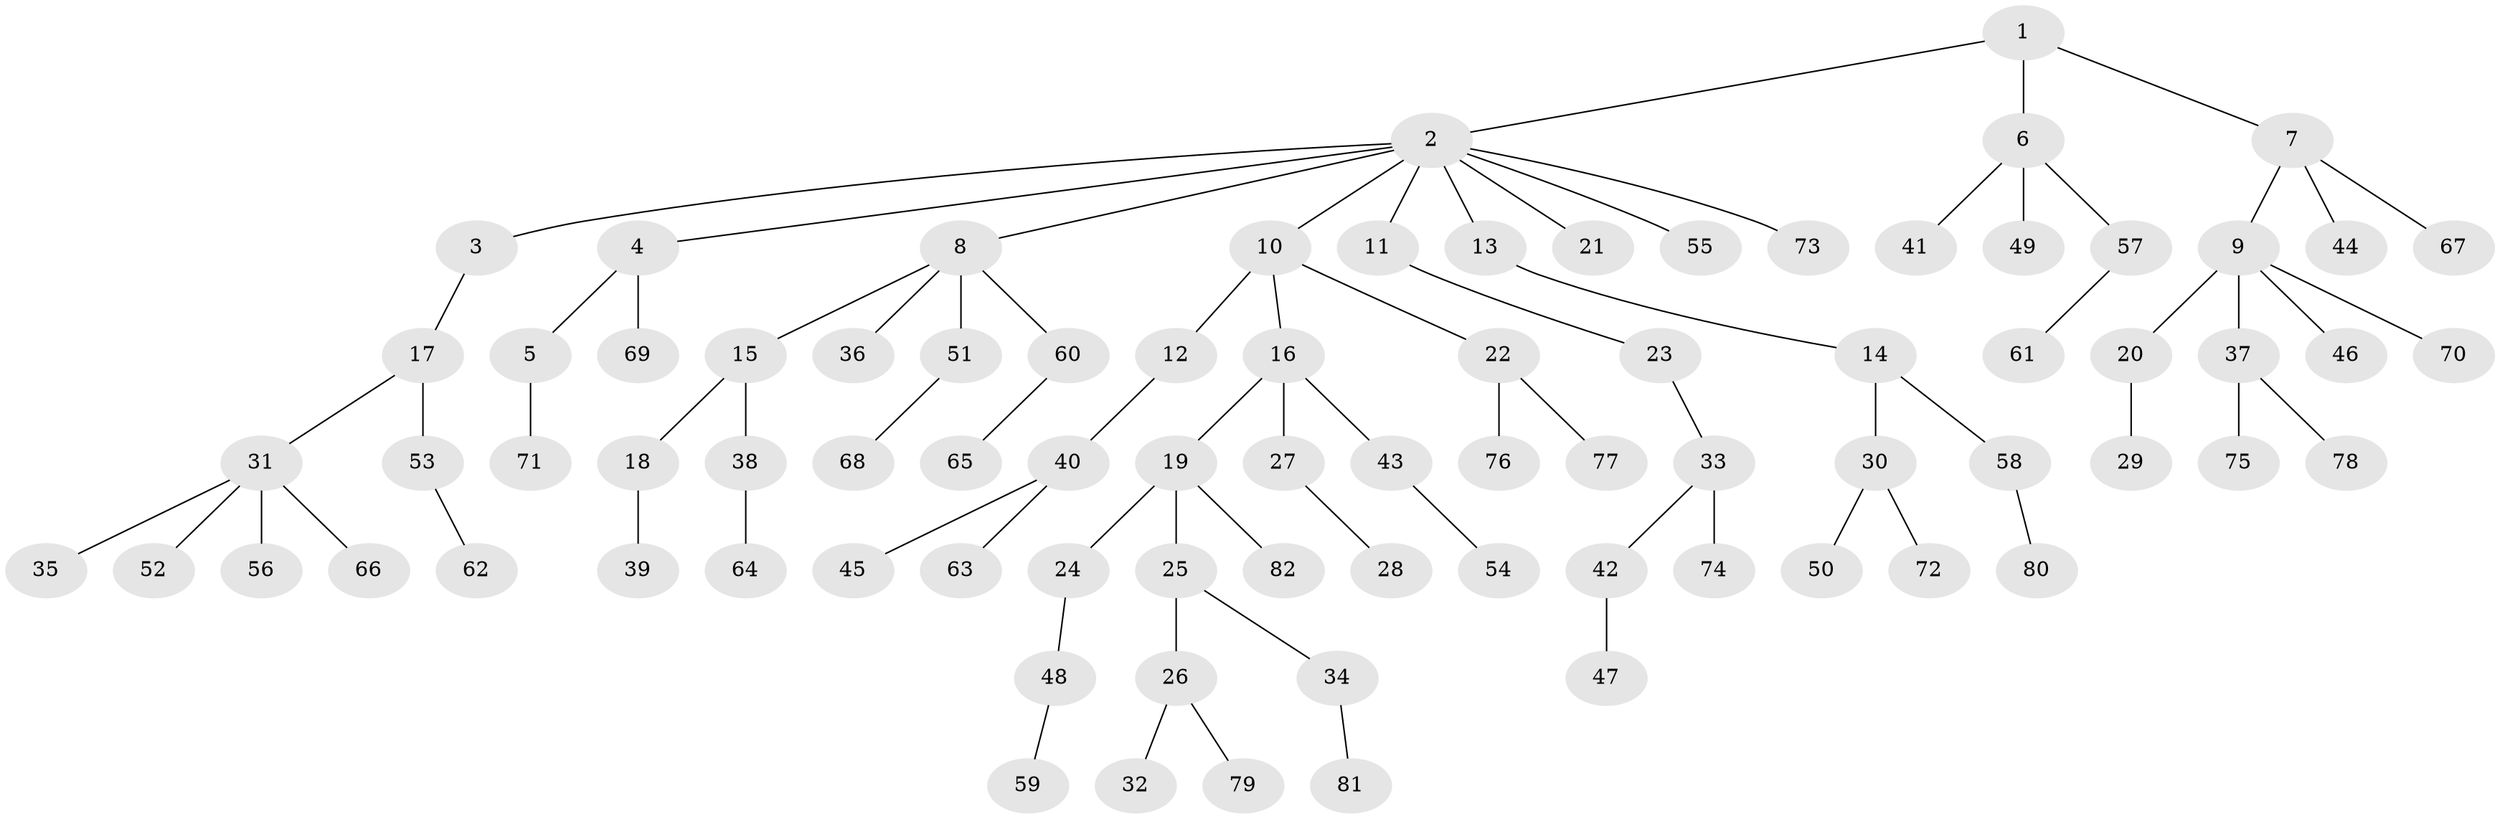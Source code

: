 // coarse degree distribution, {1: 0.9583333333333334, 23: 0.041666666666666664}
// Generated by graph-tools (version 1.1) at 2025/55/03/04/25 21:55:49]
// undirected, 82 vertices, 81 edges
graph export_dot {
graph [start="1"]
  node [color=gray90,style=filled];
  1;
  2;
  3;
  4;
  5;
  6;
  7;
  8;
  9;
  10;
  11;
  12;
  13;
  14;
  15;
  16;
  17;
  18;
  19;
  20;
  21;
  22;
  23;
  24;
  25;
  26;
  27;
  28;
  29;
  30;
  31;
  32;
  33;
  34;
  35;
  36;
  37;
  38;
  39;
  40;
  41;
  42;
  43;
  44;
  45;
  46;
  47;
  48;
  49;
  50;
  51;
  52;
  53;
  54;
  55;
  56;
  57;
  58;
  59;
  60;
  61;
  62;
  63;
  64;
  65;
  66;
  67;
  68;
  69;
  70;
  71;
  72;
  73;
  74;
  75;
  76;
  77;
  78;
  79;
  80;
  81;
  82;
  1 -- 2;
  1 -- 6;
  1 -- 7;
  2 -- 3;
  2 -- 4;
  2 -- 8;
  2 -- 10;
  2 -- 11;
  2 -- 13;
  2 -- 21;
  2 -- 55;
  2 -- 73;
  3 -- 17;
  4 -- 5;
  4 -- 69;
  5 -- 71;
  6 -- 41;
  6 -- 49;
  6 -- 57;
  7 -- 9;
  7 -- 44;
  7 -- 67;
  8 -- 15;
  8 -- 36;
  8 -- 51;
  8 -- 60;
  9 -- 20;
  9 -- 37;
  9 -- 46;
  9 -- 70;
  10 -- 12;
  10 -- 16;
  10 -- 22;
  11 -- 23;
  12 -- 40;
  13 -- 14;
  14 -- 30;
  14 -- 58;
  15 -- 18;
  15 -- 38;
  16 -- 19;
  16 -- 27;
  16 -- 43;
  17 -- 31;
  17 -- 53;
  18 -- 39;
  19 -- 24;
  19 -- 25;
  19 -- 82;
  20 -- 29;
  22 -- 76;
  22 -- 77;
  23 -- 33;
  24 -- 48;
  25 -- 26;
  25 -- 34;
  26 -- 32;
  26 -- 79;
  27 -- 28;
  30 -- 50;
  30 -- 72;
  31 -- 35;
  31 -- 52;
  31 -- 56;
  31 -- 66;
  33 -- 42;
  33 -- 74;
  34 -- 81;
  37 -- 75;
  37 -- 78;
  38 -- 64;
  40 -- 45;
  40 -- 63;
  42 -- 47;
  43 -- 54;
  48 -- 59;
  51 -- 68;
  53 -- 62;
  57 -- 61;
  58 -- 80;
  60 -- 65;
}
